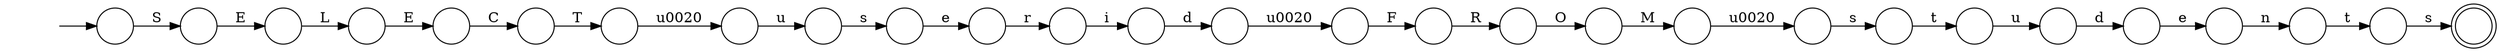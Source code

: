 digraph Automaton {
  rankdir = LR;
  0 [shape=circle,label=""];
  0 -> 4 [label="i"]
  1 [shape=circle,label=""];
  1 -> 5 [label="t"]
  2 [shape=circle,label=""];
  2 -> 14 [label="M"]
  3 [shape=circle,label=""];
  3 -> 26 [label="\u0020"]
  4 [shape=circle,label=""];
  4 -> 3 [label="d"]
  5 [shape=circle,label=""];
  5 -> 16 [label="u"]
  6 [shape=circle,label=""];
  6 -> 11 [label="t"]
  7 [shape=circle,label=""];
  7 -> 10 [label="e"]
  8 [shape=doublecircle,label=""];
  9 [shape=circle,label=""];
  9 -> 25 [label="E"]
  10 [shape=circle,label=""];
  10 -> 6 [label="n"]
  11 [shape=circle,label=""];
  11 -> 8 [label="s"]
  12 [shape=circle,label=""];
  12 -> 22 [label="R"]
  13 [shape=circle,label=""];
  13 -> 19 [label="C"]
  14 [shape=circle,label=""];
  14 -> 18 [label="\u0020"]
  15 [shape=circle,label=""];
  15 -> 27 [label="s"]
  16 [shape=circle,label=""];
  16 -> 7 [label="d"]
  17 [shape=circle,label=""];
  initial [shape=plaintext,label=""];
  initial -> 17
  17 -> 9 [label="S"]
  18 [shape=circle,label=""];
  18 -> 1 [label="s"]
  19 [shape=circle,label=""];
  19 -> 24 [label="T"]
  20 [shape=circle,label=""];
  20 -> 13 [label="E"]
  21 [shape=circle,label=""];
  21 -> 0 [label="r"]
  22 [shape=circle,label=""];
  22 -> 2 [label="O"]
  23 [shape=circle,label=""];
  23 -> 15 [label="u"]
  24 [shape=circle,label=""];
  24 -> 23 [label="\u0020"]
  25 [shape=circle,label=""];
  25 -> 20 [label="L"]
  26 [shape=circle,label=""];
  26 -> 12 [label="F"]
  27 [shape=circle,label=""];
  27 -> 21 [label="e"]
}
